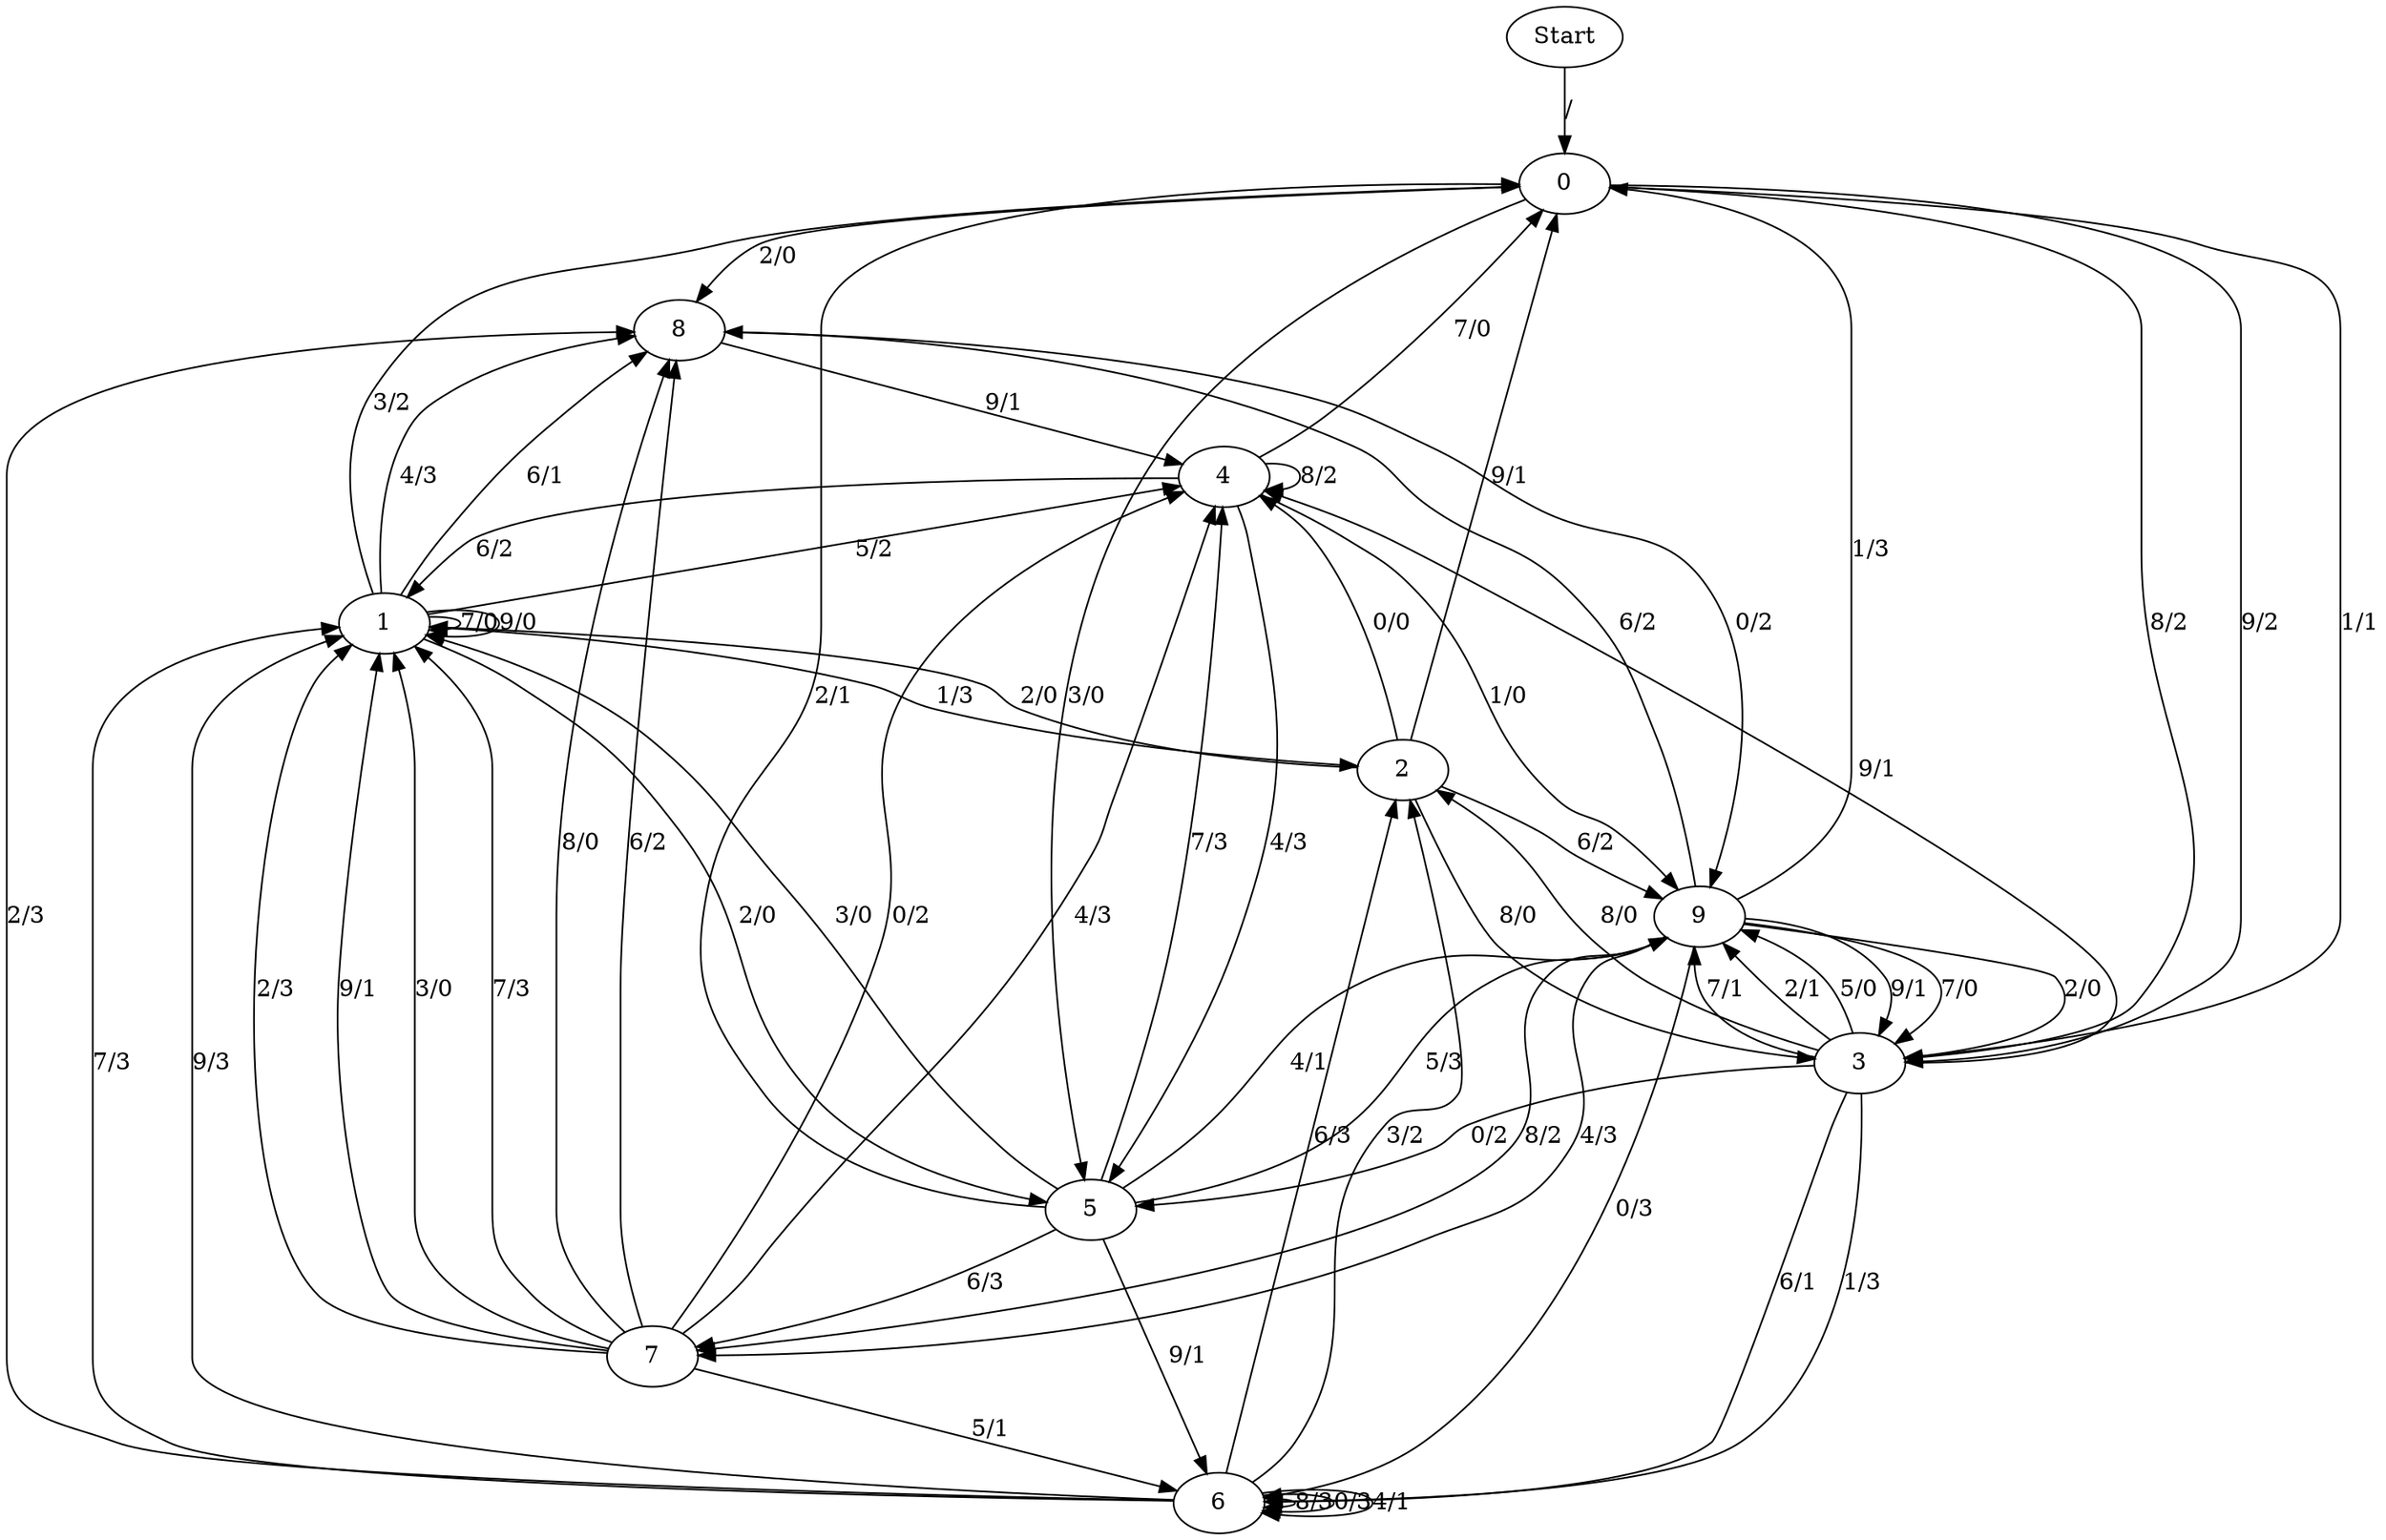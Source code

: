 digraph {
	Start -> 0 [label="/"]
	0 -> 8 [label="2/0"]
	0 -> 5 [label="3/0"]
	0 -> 3 [label="8/2"]
	0 -> 3 [label="9/2"]
	0 -> 3 [label="1/1"]
	4 -> 9 [label="1/0"]
	4 -> 5 [label="4/3"]
	4 -> 1 [label="6/2"]
	4 -> 0 [label="7/0"]
	4 -> 4 [label="8/2"]
	3 -> 6 [label="6/1"]
	3 -> 9 [label="7/1"]
	3 -> 2 [label="8/0"]
	3 -> 4 [label="9/1"]
	3 -> 5 [label="0/2"]
	3 -> 6 [label="1/3"]
	3 -> 9 [label="2/1"]
	3 -> 9 [label="5/0"]
	6 -> 1 [label="7/3"]
	6 -> 6 [label="8/3"]
	6 -> 1 [label="9/3"]
	6 -> 6 [label="0/3"]
	6 -> 8 [label="2/3"]
	6 -> 2 [label="3/2"]
	6 -> 6 [label="4/1"]
	6 -> 2 [label="6/3"]
	2 -> 3 [label="8/0"]
	2 -> 0 [label="9/1"]
	2 -> 4 [label="0/0"]
	2 -> 1 [label="2/0"]
	2 -> 9 [label="6/2"]
	1 -> 5 [label="2/0"]
	1 -> 0 [label="3/2"]
	1 -> 8 [label="4/3"]
	1 -> 4 [label="5/2"]
	1 -> 8 [label="6/1"]
	1 -> 1 [label="7/0"]
	1 -> 1 [label="9/0"]
	1 -> 2 [label="1/3"]
	5 -> 4 [label="7/3"]
	5 -> 6 [label="9/1"]
	5 -> 0 [label="2/1"]
	5 -> 1 [label="3/0"]
	5 -> 9 [label="4/1"]
	5 -> 9 [label="5/3"]
	5 -> 7 [label="6/3"]
	8 -> 9 [label="0/2"]
	8 -> 4 [label="9/1"]
	9 -> 7 [label="8/2"]
	9 -> 3 [label="9/1"]
	9 -> 6 [label="0/3"]
	9 -> 0 [label="1/3"]
	9 -> 3 [label="2/0"]
	9 -> 7 [label="4/3"]
	9 -> 8 [label="6/2"]
	9 -> 3 [label="7/0"]
	7 -> 4 [label="0/2"]
	7 -> 1 [label="2/3"]
	7 -> 8 [label="6/2"]
	7 -> 1 [label="9/1"]
	7 -> 4 [label="4/3"]
	7 -> 6 [label="5/1"]
	7 -> 8 [label="8/0"]
	7 -> 1 [label="3/0"]
	7 -> 1 [label="7/3"]
}